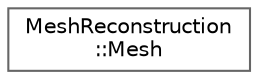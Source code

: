 digraph "类继承关系图"
{
 // INTERACTIVE_SVG=YES
 // LATEX_PDF_SIZE
  bgcolor="transparent";
  edge [fontname=Helvetica,fontsize=10,labelfontname=Helvetica,labelfontsize=10];
  node [fontname=Helvetica,fontsize=10,shape=box,height=0.2,width=0.4];
  rankdir="LR";
  Node0 [id="Node000000",label="MeshReconstruction\l::Mesh",height=0.2,width=0.4,color="grey40", fillcolor="white", style="filled",URL="$dc/d68/structMeshReconstruction_1_1Mesh.html",tooltip=" "];
}
